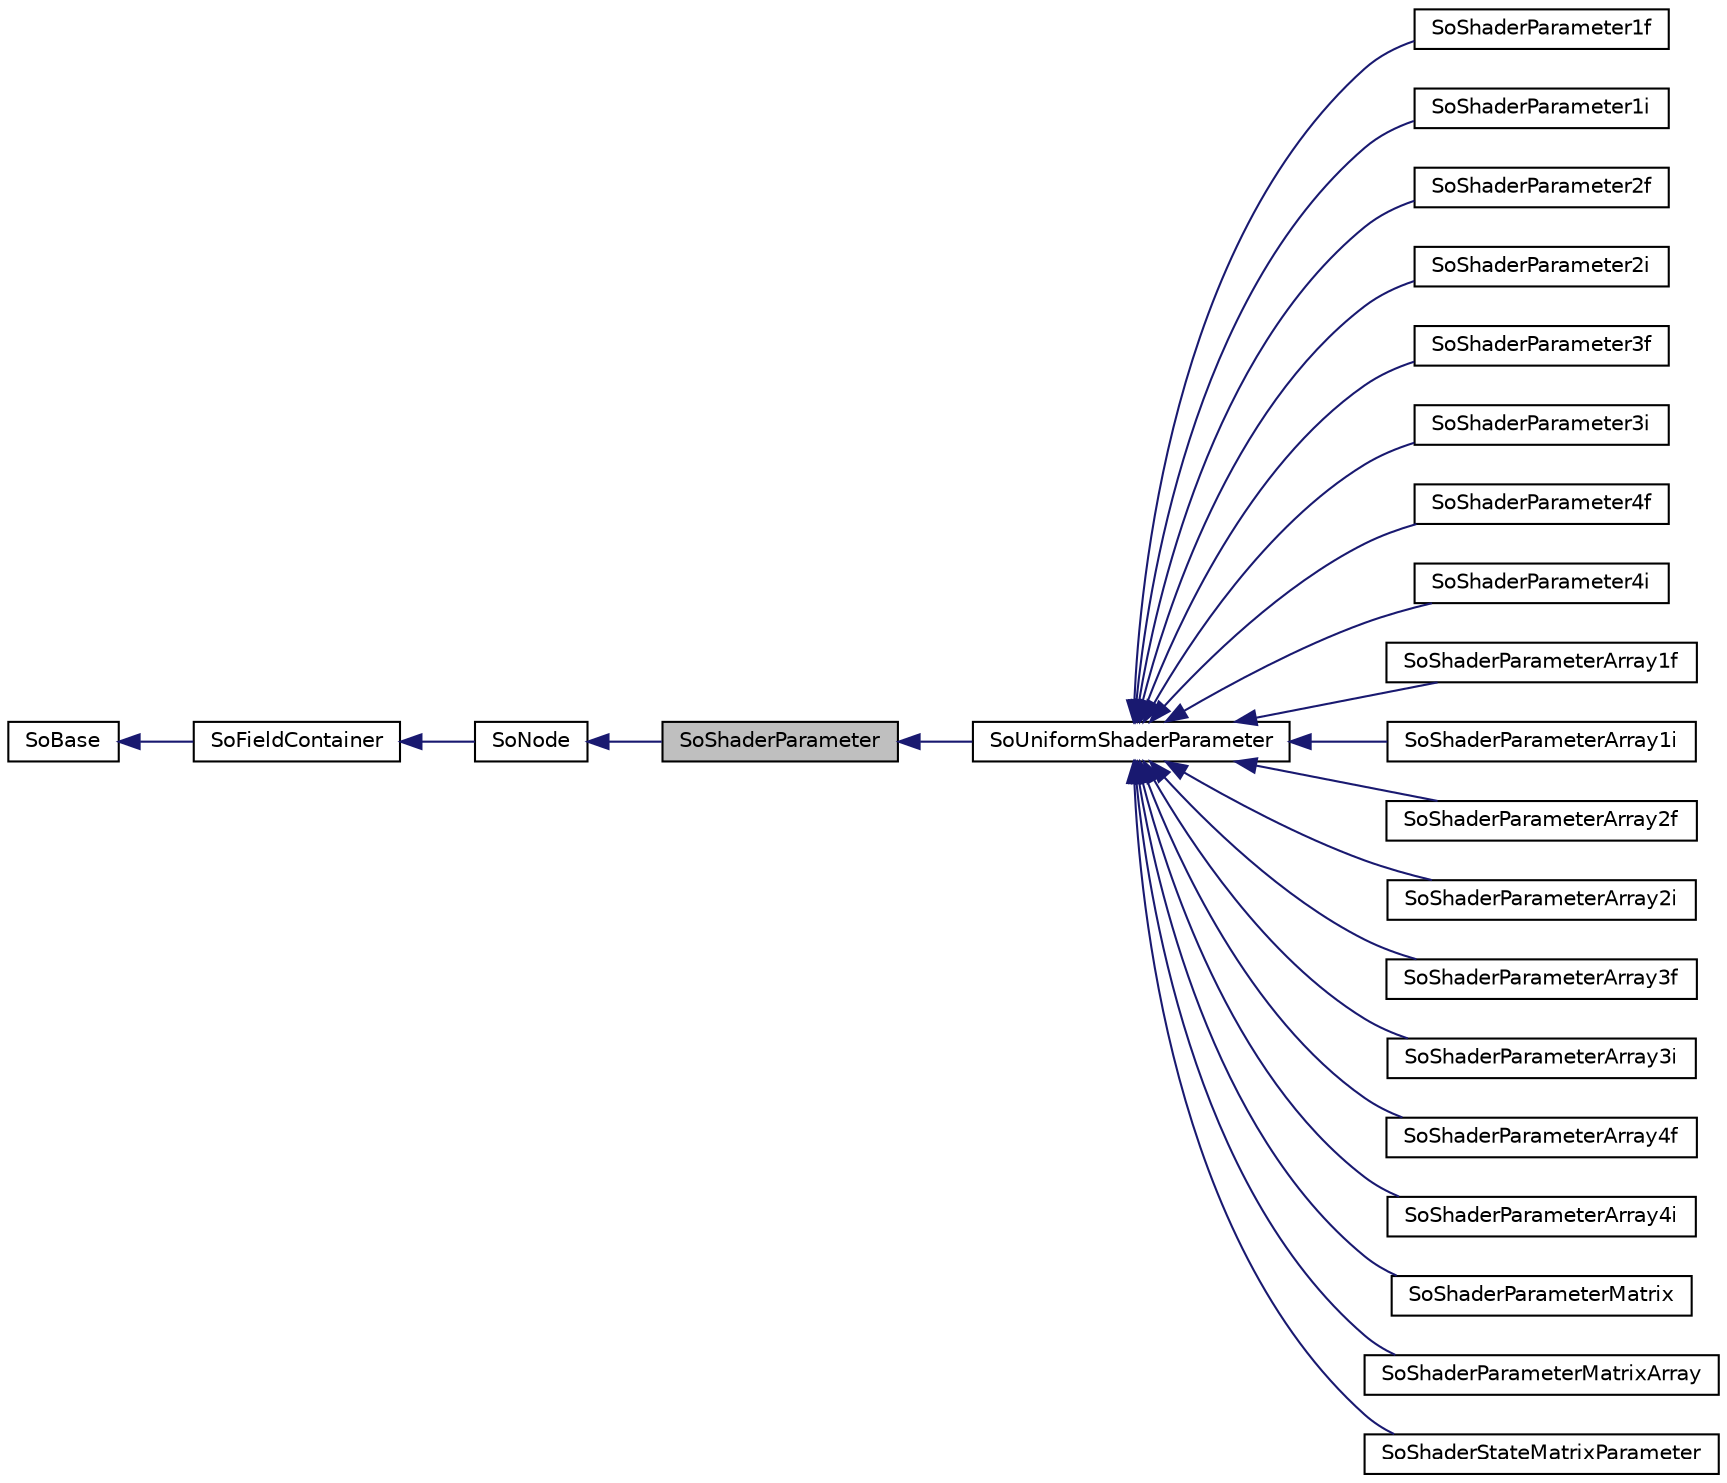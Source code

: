 digraph "SoShaderParameter"
{
 // LATEX_PDF_SIZE
  edge [fontname="Helvetica",fontsize="10",labelfontname="Helvetica",labelfontsize="10"];
  node [fontname="Helvetica",fontsize="10",shape=record];
  rankdir="LR";
  Node1 [label="SoShaderParameter",height=0.2,width=0.4,color="black", fillcolor="grey75", style="filled", fontcolor="black",tooltip="The SoShaderParameter class is the base class for all shader parameter classes."];
  Node2 -> Node1 [dir="back",color="midnightblue",fontsize="10",style="solid",fontname="Helvetica"];
  Node2 [label="SoNode",height=0.2,width=0.4,color="black", fillcolor="white", style="filled",URL="$classSoNode.html",tooltip="The SoNode class is the base class for nodes used in scene graphs."];
  Node3 -> Node2 [dir="back",color="midnightblue",fontsize="10",style="solid",fontname="Helvetica"];
  Node3 [label="SoFieldContainer",height=0.2,width=0.4,color="black", fillcolor="white", style="filled",URL="$classSoFieldContainer.html",tooltip="The SoFieldContainer class is a base class for all classes that contain fields."];
  Node4 -> Node3 [dir="back",color="midnightblue",fontsize="10",style="solid",fontname="Helvetica"];
  Node4 [label="SoBase",height=0.2,width=0.4,color="black", fillcolor="white", style="filled",URL="$classSoBase.html",tooltip="The SoBase class is the top-level superclass for a number of class-hierarchies."];
  Node1 -> Node5 [dir="back",color="midnightblue",fontsize="10",style="solid",fontname="Helvetica"];
  Node5 [label="SoUniformShaderParameter",height=0.2,width=0.4,color="black", fillcolor="white", style="filled",URL="$classSoUniformShaderParameter.html",tooltip="The SoUniformShaderParameter class is the base class for all uniform shader variables."];
  Node5 -> Node6 [dir="back",color="midnightblue",fontsize="10",style="solid",fontname="Helvetica"];
  Node6 [label="SoShaderParameter1f",height=0.2,width=0.4,color="black", fillcolor="white", style="filled",URL="$classSoShaderParameter1f.html",tooltip="The SoShaderParameter1f class is used to define a floating point value as shader parameter."];
  Node5 -> Node7 [dir="back",color="midnightblue",fontsize="10",style="solid",fontname="Helvetica"];
  Node7 [label="SoShaderParameter1i",height=0.2,width=0.4,color="black", fillcolor="white", style="filled",URL="$classSoShaderParameter1i.html",tooltip="The SoShaderParameter1i class is used to define an integer value as shader parameter."];
  Node5 -> Node8 [dir="back",color="midnightblue",fontsize="10",style="solid",fontname="Helvetica"];
  Node8 [label="SoShaderParameter2f",height=0.2,width=0.4,color="black", fillcolor="white", style="filled",URL="$classSoShaderParameter2f.html",tooltip="The SoShaderParameter2f class is used to define a two-dimensional floating point value as shader para..."];
  Node5 -> Node9 [dir="back",color="midnightblue",fontsize="10",style="solid",fontname="Helvetica"];
  Node9 [label="SoShaderParameter2i",height=0.2,width=0.4,color="black", fillcolor="white", style="filled",URL="$classSoShaderParameter2i.html",tooltip="The SoShaderParameter2i class is used to define a two-dimensional integer value as shader parameter."];
  Node5 -> Node10 [dir="back",color="midnightblue",fontsize="10",style="solid",fontname="Helvetica"];
  Node10 [label="SoShaderParameter3f",height=0.2,width=0.4,color="black", fillcolor="white", style="filled",URL="$classSoShaderParameter3f.html",tooltip="The SoShaderParameter3f class is used to define a three-dimensional floating point value as shader pa..."];
  Node5 -> Node11 [dir="back",color="midnightblue",fontsize="10",style="solid",fontname="Helvetica"];
  Node11 [label="SoShaderParameter3i",height=0.2,width=0.4,color="black", fillcolor="white", style="filled",URL="$classSoShaderParameter3i.html",tooltip="The SoShaderParameter3i class is used to define a three-dimensional integer value as shader parameter..."];
  Node5 -> Node12 [dir="back",color="midnightblue",fontsize="10",style="solid",fontname="Helvetica"];
  Node12 [label="SoShaderParameter4f",height=0.2,width=0.4,color="black", fillcolor="white", style="filled",URL="$classSoShaderParameter4f.html",tooltip="The SoShaderParameter4f class is used to define a four-dimensional floating point value as shader par..."];
  Node5 -> Node13 [dir="back",color="midnightblue",fontsize="10",style="solid",fontname="Helvetica"];
  Node13 [label="SoShaderParameter4i",height=0.2,width=0.4,color="black", fillcolor="white", style="filled",URL="$classSoShaderParameter4i.html",tooltip="The SoShaderParameter4i class is used to define a four-dimensional integer value as shader parameter."];
  Node5 -> Node14 [dir="back",color="midnightblue",fontsize="10",style="solid",fontname="Helvetica"];
  Node14 [label="SoShaderParameterArray1f",height=0.2,width=0.4,color="black", fillcolor="white", style="filled",URL="$classSoShaderParameterArray1f.html",tooltip="The SoShaderParameterArray1f class is used to define a floating point array as shader parameter."];
  Node5 -> Node15 [dir="back",color="midnightblue",fontsize="10",style="solid",fontname="Helvetica"];
  Node15 [label="SoShaderParameterArray1i",height=0.2,width=0.4,color="black", fillcolor="white", style="filled",URL="$classSoShaderParameterArray1i.html",tooltip="The SoShaderParameterArray1i class is used to define an integer array as shader parameter."];
  Node5 -> Node16 [dir="back",color="midnightblue",fontsize="10",style="solid",fontname="Helvetica"];
  Node16 [label="SoShaderParameterArray2f",height=0.2,width=0.4,color="black", fillcolor="white", style="filled",URL="$classSoShaderParameterArray2f.html",tooltip="The SoShaderParameterArray2f class is used to define a two-dimensional floating point array as shader..."];
  Node5 -> Node17 [dir="back",color="midnightblue",fontsize="10",style="solid",fontname="Helvetica"];
  Node17 [label="SoShaderParameterArray2i",height=0.2,width=0.4,color="black", fillcolor="white", style="filled",URL="$classSoShaderParameterArray2i.html",tooltip="The SoShaderParameterArray2i class is used to define a two-dimensional integer array as shader parame..."];
  Node5 -> Node18 [dir="back",color="midnightblue",fontsize="10",style="solid",fontname="Helvetica"];
  Node18 [label="SoShaderParameterArray3f",height=0.2,width=0.4,color="black", fillcolor="white", style="filled",URL="$classSoShaderParameterArray3f.html",tooltip="The SoShaderParameterArray3f class is used to define a three-dimensional floating point array as shad..."];
  Node5 -> Node19 [dir="back",color="midnightblue",fontsize="10",style="solid",fontname="Helvetica"];
  Node19 [label="SoShaderParameterArray3i",height=0.2,width=0.4,color="black", fillcolor="white", style="filled",URL="$classSoShaderParameterArray3i.html",tooltip="The SoShaderParameterArray3i class is used to define a three-dimensional integer array as shader para..."];
  Node5 -> Node20 [dir="back",color="midnightblue",fontsize="10",style="solid",fontname="Helvetica"];
  Node20 [label="SoShaderParameterArray4f",height=0.2,width=0.4,color="black", fillcolor="white", style="filled",URL="$classSoShaderParameterArray4f.html",tooltip="The SoShaderParameterArray4f class is used to define a four-dimensional floating point array as shade..."];
  Node5 -> Node21 [dir="back",color="midnightblue",fontsize="10",style="solid",fontname="Helvetica"];
  Node21 [label="SoShaderParameterArray4i",height=0.2,width=0.4,color="black", fillcolor="white", style="filled",URL="$classSoShaderParameterArray4i.html",tooltip="The SoShaderParameterArray4i class is used to define a four-dimensional integer array as shader param..."];
  Node5 -> Node22 [dir="back",color="midnightblue",fontsize="10",style="solid",fontname="Helvetica"];
  Node22 [label="SoShaderParameterMatrix",height=0.2,width=0.4,color="black", fillcolor="white", style="filled",URL="$classSoShaderParameterMatrix.html",tooltip="The SoShaderParameterMatrix class is used to define a matrix as shader parameter."];
  Node5 -> Node23 [dir="back",color="midnightblue",fontsize="10",style="solid",fontname="Helvetica"];
  Node23 [label="SoShaderParameterMatrixArray",height=0.2,width=0.4,color="black", fillcolor="white", style="filled",URL="$classSoShaderParameterMatrixArray.html",tooltip="The SoShaderParameterMatrixArray class is used to define a matrix array as shader parameter."];
  Node5 -> Node24 [dir="back",color="midnightblue",fontsize="10",style="solid",fontname="Helvetica"];
  Node24 [label="SoShaderStateMatrixParameter",height=0.2,width=0.4,color="black", fillcolor="white", style="filled",URL="$classSoShaderStateMatrixParameter.html",tooltip="The SoShaderStateMatrixParameter class is used to define a matrix as shader parameter whose content i..."];
}
